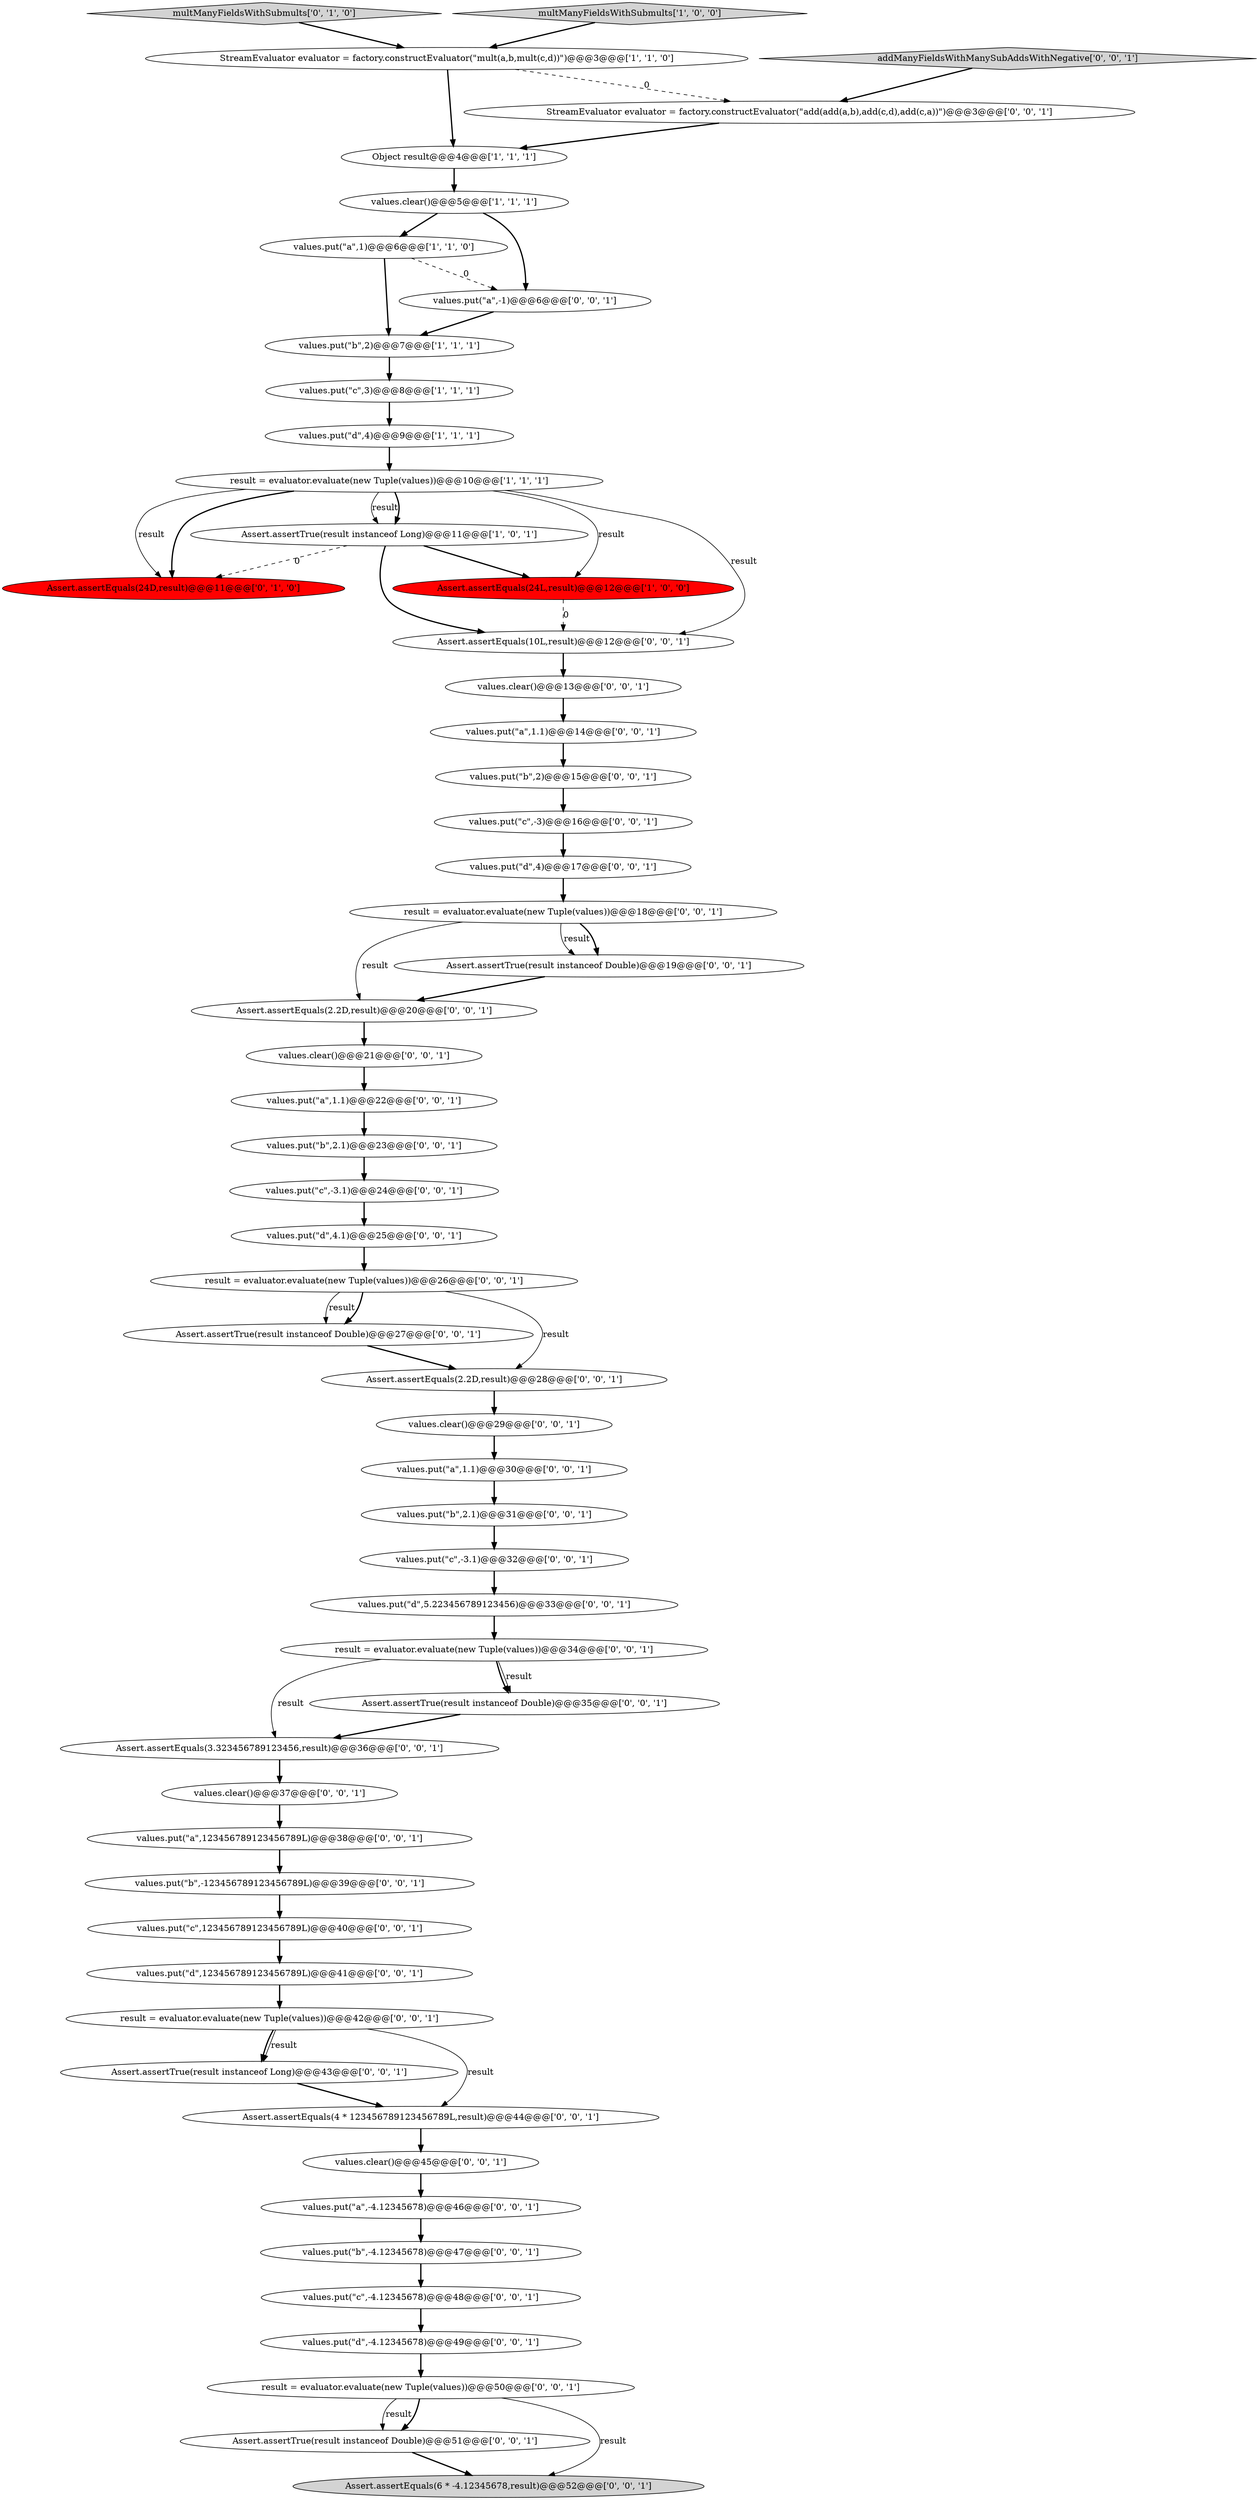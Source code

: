 digraph {
10 [style = filled, label = "StreamEvaluator evaluator = factory.constructEvaluator(\"mult(a,b,mult(c,d))\")@@@3@@@['1', '1', '0']", fillcolor = white, shape = ellipse image = "AAA0AAABBB1BBB"];
19 [style = filled, label = "values.put(\"a\",-4.12345678)@@@46@@@['0', '0', '1']", fillcolor = white, shape = ellipse image = "AAA0AAABBB3BBB"];
9 [style = filled, label = "result = evaluator.evaluate(new Tuple(values))@@@10@@@['1', '1', '1']", fillcolor = white, shape = ellipse image = "AAA0AAABBB1BBB"];
13 [style = filled, label = "Assert.assertTrue(result instanceof Long)@@@43@@@['0', '0', '1']", fillcolor = white, shape = ellipse image = "AAA0AAABBB3BBB"];
27 [style = filled, label = "values.put(\"d\",-4.12345678)@@@49@@@['0', '0', '1']", fillcolor = white, shape = ellipse image = "AAA0AAABBB3BBB"];
5 [style = filled, label = "Assert.assertTrue(result instanceof Long)@@@11@@@['1', '0', '1']", fillcolor = white, shape = ellipse image = "AAA0AAABBB1BBB"];
52 [style = filled, label = "values.put(\"a\",1.1)@@@30@@@['0', '0', '1']", fillcolor = white, shape = ellipse image = "AAA0AAABBB3BBB"];
31 [style = filled, label = "values.clear()@@@13@@@['0', '0', '1']", fillcolor = white, shape = ellipse image = "AAA0AAABBB3BBB"];
37 [style = filled, label = "values.put(\"a\",123456789123456789L)@@@38@@@['0', '0', '1']", fillcolor = white, shape = ellipse image = "AAA0AAABBB3BBB"];
34 [style = filled, label = "Assert.assertTrue(result instanceof Double)@@@51@@@['0', '0', '1']", fillcolor = white, shape = ellipse image = "AAA0AAABBB3BBB"];
18 [style = filled, label = "values.put(\"b\",2.1)@@@23@@@['0', '0', '1']", fillcolor = white, shape = ellipse image = "AAA0AAABBB3BBB"];
48 [style = filled, label = "Assert.assertEquals(2.2D,result)@@@28@@@['0', '0', '1']", fillcolor = white, shape = ellipse image = "AAA0AAABBB3BBB"];
33 [style = filled, label = "Assert.assertTrue(result instanceof Double)@@@27@@@['0', '0', '1']", fillcolor = white, shape = ellipse image = "AAA0AAABBB3BBB"];
47 [style = filled, label = "Assert.assertEquals(6 * -4.12345678,result)@@@52@@@['0', '0', '1']", fillcolor = lightgray, shape = ellipse image = "AAA0AAABBB3BBB"];
11 [style = filled, label = "multManyFieldsWithSubmults['0', '1', '0']", fillcolor = lightgray, shape = diamond image = "AAA0AAABBB2BBB"];
28 [style = filled, label = "values.put(\"c\",-3.1)@@@32@@@['0', '0', '1']", fillcolor = white, shape = ellipse image = "AAA0AAABBB3BBB"];
1 [style = filled, label = "values.put(\"c\",3)@@@8@@@['1', '1', '1']", fillcolor = white, shape = ellipse image = "AAA0AAABBB1BBB"];
3 [style = filled, label = "multManyFieldsWithSubmults['1', '0', '0']", fillcolor = lightgray, shape = diamond image = "AAA0AAABBB1BBB"];
32 [style = filled, label = "result = evaluator.evaluate(new Tuple(values))@@@18@@@['0', '0', '1']", fillcolor = white, shape = ellipse image = "AAA0AAABBB3BBB"];
25 [style = filled, label = "Assert.assertTrue(result instanceof Double)@@@19@@@['0', '0', '1']", fillcolor = white, shape = ellipse image = "AAA0AAABBB3BBB"];
23 [style = filled, label = "values.put(\"a\",1.1)@@@22@@@['0', '0', '1']", fillcolor = white, shape = ellipse image = "AAA0AAABBB3BBB"];
55 [style = filled, label = "addManyFieldsWithManySubAddsWithNegative['0', '0', '1']", fillcolor = lightgray, shape = diamond image = "AAA0AAABBB3BBB"];
12 [style = filled, label = "Assert.assertEquals(24D,result)@@@11@@@['0', '1', '0']", fillcolor = red, shape = ellipse image = "AAA1AAABBB2BBB"];
6 [style = filled, label = "values.put(\"a\",1)@@@6@@@['1', '1', '0']", fillcolor = white, shape = ellipse image = "AAA0AAABBB1BBB"];
7 [style = filled, label = "values.put(\"b\",2)@@@7@@@['1', '1', '1']", fillcolor = white, shape = ellipse image = "AAA0AAABBB1BBB"];
17 [style = filled, label = "values.put(\"a\",1.1)@@@14@@@['0', '0', '1']", fillcolor = white, shape = ellipse image = "AAA0AAABBB3BBB"];
26 [style = filled, label = "Assert.assertEquals(4 * 123456789123456789L,result)@@@44@@@['0', '0', '1']", fillcolor = white, shape = ellipse image = "AAA0AAABBB3BBB"];
42 [style = filled, label = "Assert.assertEquals(10L,result)@@@12@@@['0', '0', '1']", fillcolor = white, shape = ellipse image = "AAA0AAABBB3BBB"];
56 [style = filled, label = "result = evaluator.evaluate(new Tuple(values))@@@34@@@['0', '0', '1']", fillcolor = white, shape = ellipse image = "AAA0AAABBB3BBB"];
22 [style = filled, label = "StreamEvaluator evaluator = factory.constructEvaluator(\"add(add(a,b),add(c,d),add(c,a))\")@@@3@@@['0', '0', '1']", fillcolor = white, shape = ellipse image = "AAA0AAABBB3BBB"];
38 [style = filled, label = "values.put(\"c\",-4.12345678)@@@48@@@['0', '0', '1']", fillcolor = white, shape = ellipse image = "AAA0AAABBB3BBB"];
41 [style = filled, label = "values.clear()@@@37@@@['0', '0', '1']", fillcolor = white, shape = ellipse image = "AAA0AAABBB3BBB"];
44 [style = filled, label = "Assert.assertEquals(2.2D,result)@@@20@@@['0', '0', '1']", fillcolor = white, shape = ellipse image = "AAA0AAABBB3BBB"];
40 [style = filled, label = "values.put(\"c\",-3)@@@16@@@['0', '0', '1']", fillcolor = white, shape = ellipse image = "AAA0AAABBB3BBB"];
24 [style = filled, label = "values.clear()@@@45@@@['0', '0', '1']", fillcolor = white, shape = ellipse image = "AAA0AAABBB3BBB"];
30 [style = filled, label = "values.put(\"b\",-123456789123456789L)@@@39@@@['0', '0', '1']", fillcolor = white, shape = ellipse image = "AAA0AAABBB3BBB"];
0 [style = filled, label = "Assert.assertEquals(24L,result)@@@12@@@['1', '0', '0']", fillcolor = red, shape = ellipse image = "AAA1AAABBB1BBB"];
50 [style = filled, label = "result = evaluator.evaluate(new Tuple(values))@@@50@@@['0', '0', '1']", fillcolor = white, shape = ellipse image = "AAA0AAABBB3BBB"];
4 [style = filled, label = "values.clear()@@@5@@@['1', '1', '1']", fillcolor = white, shape = ellipse image = "AAA0AAABBB1BBB"];
16 [style = filled, label = "result = evaluator.evaluate(new Tuple(values))@@@42@@@['0', '0', '1']", fillcolor = white, shape = ellipse image = "AAA0AAABBB3BBB"];
35 [style = filled, label = "values.put(\"c\",-3.1)@@@24@@@['0', '0', '1']", fillcolor = white, shape = ellipse image = "AAA0AAABBB3BBB"];
45 [style = filled, label = "result = evaluator.evaluate(new Tuple(values))@@@26@@@['0', '0', '1']", fillcolor = white, shape = ellipse image = "AAA0AAABBB3BBB"];
36 [style = filled, label = "values.clear()@@@21@@@['0', '0', '1']", fillcolor = white, shape = ellipse image = "AAA0AAABBB3BBB"];
51 [style = filled, label = "values.put(\"a\",-1)@@@6@@@['0', '0', '1']", fillcolor = white, shape = ellipse image = "AAA0AAABBB3BBB"];
21 [style = filled, label = "values.put(\"d\",123456789123456789L)@@@41@@@['0', '0', '1']", fillcolor = white, shape = ellipse image = "AAA0AAABBB3BBB"];
14 [style = filled, label = "values.put(\"c\",123456789123456789L)@@@40@@@['0', '0', '1']", fillcolor = white, shape = ellipse image = "AAA0AAABBB3BBB"];
15 [style = filled, label = "values.clear()@@@29@@@['0', '0', '1']", fillcolor = white, shape = ellipse image = "AAA0AAABBB3BBB"];
49 [style = filled, label = "Assert.assertEquals(3.323456789123456,result)@@@36@@@['0', '0', '1']", fillcolor = white, shape = ellipse image = "AAA0AAABBB3BBB"];
46 [style = filled, label = "values.put(\"b\",2.1)@@@31@@@['0', '0', '1']", fillcolor = white, shape = ellipse image = "AAA0AAABBB3BBB"];
53 [style = filled, label = "values.put(\"d\",4.1)@@@25@@@['0', '0', '1']", fillcolor = white, shape = ellipse image = "AAA0AAABBB3BBB"];
29 [style = filled, label = "Assert.assertTrue(result instanceof Double)@@@35@@@['0', '0', '1']", fillcolor = white, shape = ellipse image = "AAA0AAABBB3BBB"];
20 [style = filled, label = "values.put(\"d\",4)@@@17@@@['0', '0', '1']", fillcolor = white, shape = ellipse image = "AAA0AAABBB3BBB"];
8 [style = filled, label = "values.put(\"d\",4)@@@9@@@['1', '1', '1']", fillcolor = white, shape = ellipse image = "AAA0AAABBB1BBB"];
54 [style = filled, label = "values.put(\"b\",-4.12345678)@@@47@@@['0', '0', '1']", fillcolor = white, shape = ellipse image = "AAA0AAABBB3BBB"];
2 [style = filled, label = "Object result@@@4@@@['1', '1', '1']", fillcolor = white, shape = ellipse image = "AAA0AAABBB1BBB"];
39 [style = filled, label = "values.put(\"d\",5.223456789123456)@@@33@@@['0', '0', '1']", fillcolor = white, shape = ellipse image = "AAA0AAABBB3BBB"];
43 [style = filled, label = "values.put(\"b\",2)@@@15@@@['0', '0', '1']", fillcolor = white, shape = ellipse image = "AAA0AAABBB3BBB"];
56->29 [style = bold, label=""];
16->13 [style = bold, label=""];
5->12 [style = dashed, label="0"];
7->1 [style = bold, label=""];
1->8 [style = bold, label=""];
22->2 [style = bold, label=""];
44->36 [style = bold, label=""];
52->46 [style = bold, label=""];
24->19 [style = bold, label=""];
45->33 [style = solid, label="result"];
46->28 [style = bold, label=""];
4->6 [style = bold, label=""];
9->12 [style = solid, label="result"];
28->39 [style = bold, label=""];
37->30 [style = bold, label=""];
32->44 [style = solid, label="result"];
34->47 [style = bold, label=""];
41->37 [style = bold, label=""];
45->33 [style = bold, label=""];
9->42 [style = solid, label="result"];
20->32 [style = bold, label=""];
38->27 [style = bold, label=""];
16->13 [style = solid, label="result"];
45->48 [style = solid, label="result"];
9->5 [style = solid, label="result"];
6->51 [style = dashed, label="0"];
42->31 [style = bold, label=""];
40->20 [style = bold, label=""];
29->49 [style = bold, label=""];
10->22 [style = dashed, label="0"];
26->24 [style = bold, label=""];
2->4 [style = bold, label=""];
25->44 [style = bold, label=""];
55->22 [style = bold, label=""];
19->54 [style = bold, label=""];
17->43 [style = bold, label=""];
43->40 [style = bold, label=""];
3->10 [style = bold, label=""];
32->25 [style = solid, label="result"];
56->49 [style = solid, label="result"];
56->29 [style = solid, label="result"];
0->42 [style = dashed, label="0"];
36->23 [style = bold, label=""];
5->0 [style = bold, label=""];
15->52 [style = bold, label=""];
11->10 [style = bold, label=""];
13->26 [style = bold, label=""];
27->50 [style = bold, label=""];
51->7 [style = bold, label=""];
39->56 [style = bold, label=""];
32->25 [style = bold, label=""];
33->48 [style = bold, label=""];
8->9 [style = bold, label=""];
48->15 [style = bold, label=""];
9->5 [style = bold, label=""];
18->35 [style = bold, label=""];
49->41 [style = bold, label=""];
30->14 [style = bold, label=""];
21->16 [style = bold, label=""];
9->0 [style = solid, label="result"];
10->2 [style = bold, label=""];
50->34 [style = solid, label="result"];
9->12 [style = bold, label=""];
5->42 [style = bold, label=""];
31->17 [style = bold, label=""];
14->21 [style = bold, label=""];
6->7 [style = bold, label=""];
54->38 [style = bold, label=""];
4->51 [style = bold, label=""];
50->47 [style = solid, label="result"];
16->26 [style = solid, label="result"];
23->18 [style = bold, label=""];
53->45 [style = bold, label=""];
35->53 [style = bold, label=""];
50->34 [style = bold, label=""];
}
